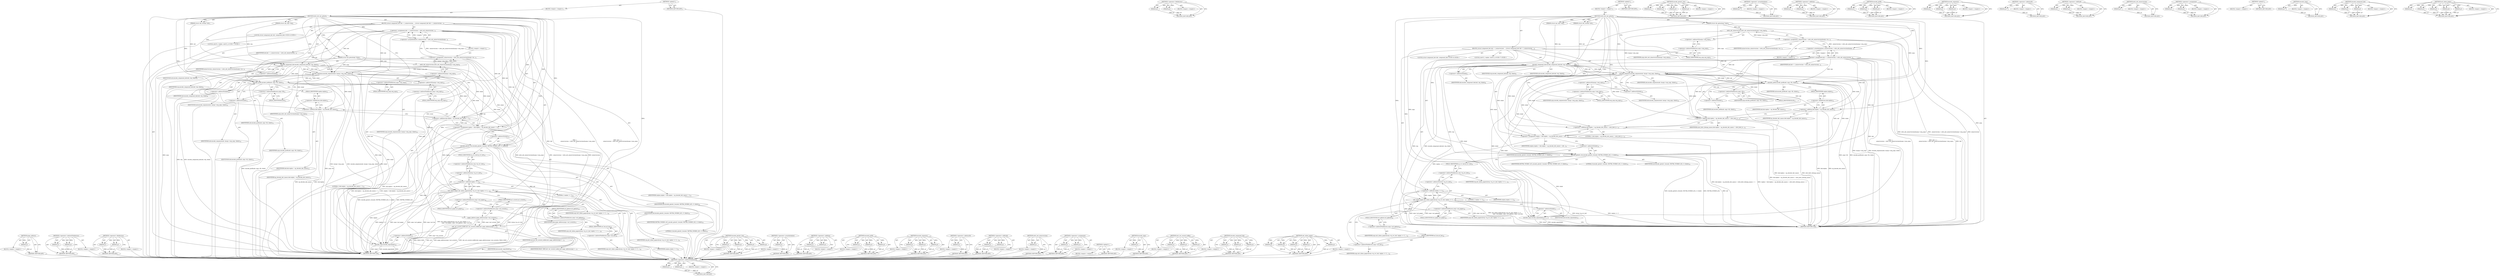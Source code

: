 digraph "xdr_inline_pages" {
vulnerable_127 [label=<(METHOD,&lt;operator&gt;.indirectFieldAccess)>];
vulnerable_128 [label=<(PARAM,p1)>];
vulnerable_129 [label=<(PARAM,p2)>];
vulnerable_130 [label=<(BLOCK,&lt;empty&gt;,&lt;empty&gt;)>];
vulnerable_131 [label=<(METHOD_RETURN,ANY)>];
vulnerable_155 [label=<(METHOD,&lt;operator&gt;.fieldAccess)>];
vulnerable_156 [label=<(PARAM,p1)>];
vulnerable_157 [label=<(PARAM,p2)>];
vulnerable_158 [label=<(BLOCK,&lt;empty&gt;,&lt;empty&gt;)>];
vulnerable_159 [label=<(METHOD_RETURN,ANY)>];
vulnerable_6 [label=<(METHOD,&lt;global&gt;)<SUB>1</SUB>>];
vulnerable_7 [label=<(BLOCK,&lt;empty&gt;,&lt;empty&gt;)<SUB>1</SUB>>];
vulnerable_8 [label=<(METHOD,nfs4_xdr_enc_getacl)<SUB>1</SUB>>];
vulnerable_9 [label=<(PARAM,struct rpc_rqst *req)<SUB>1</SUB>>];
vulnerable_10 [label=<(PARAM,struct xdr_stream *xdr)<SUB>1</SUB>>];
vulnerable_11 [label=<(PARAM,struct nfs_getaclargs *args)<SUB>2</SUB>>];
vulnerable_12 [label=<(BLOCK,{
	struct compound_hdr hdr = {
		.minorversion ...,{
	struct compound_hdr hdr = {
		.minorversion ...)<SUB>3</SUB>>];
vulnerable_13 [label="<(LOCAL,struct compound_hdr hdr: compound_hdr)<SUB>4</SUB>>"];
vulnerable_14 [label=<(&lt;operator&gt;.assignment,hdr = {
		.minorversion = nfs4_xdr_minorversion...)<SUB>4</SUB>>];
vulnerable_15 [label=<(IDENTIFIER,hdr,hdr = {
		.minorversion = nfs4_xdr_minorversion...)<SUB>4</SUB>>];
vulnerable_16 [label=<(&lt;operator&gt;.arrayInitializer,{
		.minorversion = nfs4_xdr_minorversion(&amp;args...)<SUB>4</SUB>>];
vulnerable_17 [label=<(BLOCK,&lt;empty&gt;,&lt;empty&gt;)<SUB>5</SUB>>];
vulnerable_18 [label=<(&lt;operator&gt;.assignment,.minorversion = nfs4_xdr_minorversion(&amp;args-&gt;se...)<SUB>5</SUB>>];
vulnerable_19 [label=<(IDENTIFIER,minorversion,.minorversion = nfs4_xdr_minorversion(&amp;args-&gt;se...)<SUB>5</SUB>>];
vulnerable_20 [label=<(nfs4_xdr_minorversion,nfs4_xdr_minorversion(&amp;args-&gt;seq_args))<SUB>5</SUB>>];
vulnerable_21 [label=<(&lt;operator&gt;.addressOf,&amp;args-&gt;seq_args)<SUB>5</SUB>>];
vulnerable_22 [label=<(&lt;operator&gt;.indirectFieldAccess,args-&gt;seq_args)<SUB>5</SUB>>];
vulnerable_23 [label=<(IDENTIFIER,args,nfs4_xdr_minorversion(&amp;args-&gt;seq_args))<SUB>5</SUB>>];
vulnerable_24 [label=<(FIELD_IDENTIFIER,seq_args,seq_args)<SUB>5</SUB>>];
vulnerable_25 [label="<(LOCAL,uint32_t replen: uint32_t)<SUB>7</SUB>>"];
vulnerable_26 [label=<(encode_compound_hdr,encode_compound_hdr(xdr, req, &amp;hdr))<SUB>9</SUB>>];
vulnerable_27 [label=<(IDENTIFIER,xdr,encode_compound_hdr(xdr, req, &amp;hdr))<SUB>9</SUB>>];
vulnerable_28 [label=<(IDENTIFIER,req,encode_compound_hdr(xdr, req, &amp;hdr))<SUB>9</SUB>>];
vulnerable_29 [label=<(&lt;operator&gt;.addressOf,&amp;hdr)<SUB>9</SUB>>];
vulnerable_30 [label=<(IDENTIFIER,hdr,encode_compound_hdr(xdr, req, &amp;hdr))<SUB>9</SUB>>];
vulnerable_31 [label=<(encode_sequence,encode_sequence(xdr, &amp;args-&gt;seq_args, &amp;hdr))<SUB>10</SUB>>];
vulnerable_32 [label=<(IDENTIFIER,xdr,encode_sequence(xdr, &amp;args-&gt;seq_args, &amp;hdr))<SUB>10</SUB>>];
vulnerable_33 [label=<(&lt;operator&gt;.addressOf,&amp;args-&gt;seq_args)<SUB>10</SUB>>];
vulnerable_34 [label=<(&lt;operator&gt;.indirectFieldAccess,args-&gt;seq_args)<SUB>10</SUB>>];
vulnerable_35 [label=<(IDENTIFIER,args,encode_sequence(xdr, &amp;args-&gt;seq_args, &amp;hdr))<SUB>10</SUB>>];
vulnerable_36 [label=<(FIELD_IDENTIFIER,seq_args,seq_args)<SUB>10</SUB>>];
vulnerable_37 [label=<(&lt;operator&gt;.addressOf,&amp;hdr)<SUB>10</SUB>>];
vulnerable_38 [label=<(IDENTIFIER,hdr,encode_sequence(xdr, &amp;args-&gt;seq_args, &amp;hdr))<SUB>10</SUB>>];
vulnerable_39 [label=<(encode_putfh,encode_putfh(xdr, args-&gt;fh, &amp;hdr))<SUB>11</SUB>>];
vulnerable_40 [label=<(IDENTIFIER,xdr,encode_putfh(xdr, args-&gt;fh, &amp;hdr))<SUB>11</SUB>>];
vulnerable_41 [label=<(&lt;operator&gt;.indirectFieldAccess,args-&gt;fh)<SUB>11</SUB>>];
vulnerable_42 [label=<(IDENTIFIER,args,encode_putfh(xdr, args-&gt;fh, &amp;hdr))<SUB>11</SUB>>];
vulnerable_43 [label=<(FIELD_IDENTIFIER,fh,fh)<SUB>11</SUB>>];
vulnerable_44 [label=<(&lt;operator&gt;.addressOf,&amp;hdr)<SUB>11</SUB>>];
vulnerable_45 [label=<(IDENTIFIER,hdr,encode_putfh(xdr, args-&gt;fh, &amp;hdr))<SUB>11</SUB>>];
vulnerable_46 [label=<(&lt;operator&gt;.assignment,replen = hdr.replen + op_decode_hdr_maxsz + nfs...)<SUB>12</SUB>>];
vulnerable_47 [label=<(IDENTIFIER,replen,replen = hdr.replen + op_decode_hdr_maxsz + nfs...)<SUB>12</SUB>>];
vulnerable_48 [label=<(&lt;operator&gt;.addition,hdr.replen + op_decode_hdr_maxsz + nfs4_fattr_b...)<SUB>12</SUB>>];
vulnerable_49 [label=<(&lt;operator&gt;.addition,hdr.replen + op_decode_hdr_maxsz + nfs4_fattr_b...)<SUB>12</SUB>>];
vulnerable_50 [label=<(&lt;operator&gt;.addition,hdr.replen + op_decode_hdr_maxsz)<SUB>12</SUB>>];
vulnerable_51 [label=<(&lt;operator&gt;.fieldAccess,hdr.replen)<SUB>12</SUB>>];
vulnerable_52 [label=<(IDENTIFIER,hdr,hdr.replen + op_decode_hdr_maxsz)<SUB>12</SUB>>];
vulnerable_53 [label=<(FIELD_IDENTIFIER,replen,replen)<SUB>12</SUB>>];
vulnerable_54 [label=<(IDENTIFIER,op_decode_hdr_maxsz,hdr.replen + op_decode_hdr_maxsz)<SUB>12</SUB>>];
vulnerable_55 [label=<(IDENTIFIER,nfs4_fattr_bitmap_maxsz,hdr.replen + op_decode_hdr_maxsz + nfs4_fattr_b...)<SUB>12</SUB>>];
vulnerable_56 [label=<(LITERAL,1,hdr.replen + op_decode_hdr_maxsz + nfs4_fattr_b...)<SUB>12</SUB>>];
vulnerable_57 [label=<(encode_getattr_two,encode_getattr_two(xdr, FATTR4_WORD0_ACL, 0, &amp;hdr))<SUB>13</SUB>>];
vulnerable_58 [label=<(IDENTIFIER,xdr,encode_getattr_two(xdr, FATTR4_WORD0_ACL, 0, &amp;hdr))<SUB>13</SUB>>];
vulnerable_59 [label=<(IDENTIFIER,FATTR4_WORD0_ACL,encode_getattr_two(xdr, FATTR4_WORD0_ACL, 0, &amp;hdr))<SUB>13</SUB>>];
vulnerable_60 [label=<(LITERAL,0,encode_getattr_two(xdr, FATTR4_WORD0_ACL, 0, &amp;hdr))<SUB>13</SUB>>];
vulnerable_61 [label=<(&lt;operator&gt;.addressOf,&amp;hdr)<SUB>13</SUB>>];
vulnerable_62 [label=<(IDENTIFIER,hdr,encode_getattr_two(xdr, FATTR4_WORD0_ACL, 0, &amp;hdr))<SUB>13</SUB>>];
vulnerable_63 [label=<(xdr_inline_pages,xdr_inline_pages(&amp;req-&gt;rq_rcv_buf, replen &lt;&lt; 2,...)<SUB>15</SUB>>];
vulnerable_64 [label=<(&lt;operator&gt;.addressOf,&amp;req-&gt;rq_rcv_buf)<SUB>15</SUB>>];
vulnerable_65 [label=<(&lt;operator&gt;.indirectFieldAccess,req-&gt;rq_rcv_buf)<SUB>15</SUB>>];
vulnerable_66 [label=<(IDENTIFIER,req,xdr_inline_pages(&amp;req-&gt;rq_rcv_buf, replen &lt;&lt; 2,...)<SUB>15</SUB>>];
vulnerable_67 [label=<(FIELD_IDENTIFIER,rq_rcv_buf,rq_rcv_buf)<SUB>15</SUB>>];
vulnerable_68 [label=<(&lt;operator&gt;.shiftLeft,replen &lt;&lt; 2)<SUB>15</SUB>>];
vulnerable_69 [label=<(IDENTIFIER,replen,replen &lt;&lt; 2)<SUB>15</SUB>>];
vulnerable_70 [label=<(LITERAL,2,replen &lt;&lt; 2)<SUB>15</SUB>>];
vulnerable_71 [label=<(&lt;operator&gt;.indirectFieldAccess,args-&gt;acl_pages)<SUB>16</SUB>>];
vulnerable_72 [label=<(IDENTIFIER,args,xdr_inline_pages(&amp;req-&gt;rq_rcv_buf, replen &lt;&lt; 2,...)<SUB>16</SUB>>];
vulnerable_73 [label=<(FIELD_IDENTIFIER,acl_pages,acl_pages)<SUB>16</SUB>>];
vulnerable_74 [label=<(&lt;operator&gt;.indirectFieldAccess,args-&gt;acl_pgbase)<SUB>16</SUB>>];
vulnerable_75 [label=<(IDENTIFIER,args,xdr_inline_pages(&amp;req-&gt;rq_rcv_buf, replen &lt;&lt; 2,...)<SUB>16</SUB>>];
vulnerable_76 [label=<(FIELD_IDENTIFIER,acl_pgbase,acl_pgbase)<SUB>16</SUB>>];
vulnerable_77 [label=<(&lt;operator&gt;.indirectFieldAccess,args-&gt;acl_len)<SUB>16</SUB>>];
vulnerable_78 [label=<(IDENTIFIER,args,xdr_inline_pages(&amp;req-&gt;rq_rcv_buf, replen &lt;&lt; 2,...)<SUB>16</SUB>>];
vulnerable_79 [label=<(FIELD_IDENTIFIER,acl_len,acl_len)<SUB>16</SUB>>];
vulnerable_80 [label=<(encode_nops,encode_nops(&amp;hdr))<SUB>17</SUB>>];
vulnerable_81 [label=<(&lt;operator&gt;.addressOf,&amp;hdr)<SUB>17</SUB>>];
vulnerable_82 [label=<(IDENTIFIER,hdr,encode_nops(&amp;hdr))<SUB>17</SUB>>];
vulnerable_83 [label=<(METHOD_RETURN,void)<SUB>1</SUB>>];
vulnerable_85 [label=<(METHOD_RETURN,ANY)<SUB>1</SUB>>];
vulnerable_160 [label=<(METHOD,encode_getattr_two)>];
vulnerable_161 [label=<(PARAM,p1)>];
vulnerable_162 [label=<(PARAM,p2)>];
vulnerable_163 [label=<(PARAM,p3)>];
vulnerable_164 [label=<(PARAM,p4)>];
vulnerable_165 [label=<(BLOCK,&lt;empty&gt;,&lt;empty&gt;)>];
vulnerable_166 [label=<(METHOD_RETURN,ANY)>];
vulnerable_115 [label=<(METHOD,&lt;operator&gt;.arrayInitializer)>];
vulnerable_116 [label=<(PARAM,p1)>];
vulnerable_117 [label=<(BLOCK,&lt;empty&gt;,&lt;empty&gt;)>];
vulnerable_118 [label=<(METHOD_RETURN,ANY)>];
vulnerable_150 [label=<(METHOD,&lt;operator&gt;.addition)>];
vulnerable_151 [label=<(PARAM,p1)>];
vulnerable_152 [label=<(PARAM,p2)>];
vulnerable_153 [label=<(BLOCK,&lt;empty&gt;,&lt;empty&gt;)>];
vulnerable_154 [label=<(METHOD_RETURN,ANY)>];
vulnerable_144 [label=<(METHOD,encode_putfh)>];
vulnerable_145 [label=<(PARAM,p1)>];
vulnerable_146 [label=<(PARAM,p2)>];
vulnerable_147 [label=<(PARAM,p3)>];
vulnerable_148 [label=<(BLOCK,&lt;empty&gt;,&lt;empty&gt;)>];
vulnerable_149 [label=<(METHOD_RETURN,ANY)>];
vulnerable_138 [label=<(METHOD,encode_sequence)>];
vulnerable_139 [label=<(PARAM,p1)>];
vulnerable_140 [label=<(PARAM,p2)>];
vulnerable_141 [label=<(PARAM,p3)>];
vulnerable_142 [label=<(BLOCK,&lt;empty&gt;,&lt;empty&gt;)>];
vulnerable_143 [label=<(METHOD_RETURN,ANY)>];
vulnerable_123 [label=<(METHOD,&lt;operator&gt;.addressOf)>];
vulnerable_124 [label=<(PARAM,p1)>];
vulnerable_125 [label=<(BLOCK,&lt;empty&gt;,&lt;empty&gt;)>];
vulnerable_126 [label=<(METHOD_RETURN,ANY)>];
vulnerable_175 [label=<(METHOD,&lt;operator&gt;.shiftLeft)>];
vulnerable_176 [label=<(PARAM,p1)>];
vulnerable_177 [label=<(PARAM,p2)>];
vulnerable_178 [label=<(BLOCK,&lt;empty&gt;,&lt;empty&gt;)>];
vulnerable_179 [label=<(METHOD_RETURN,ANY)>];
vulnerable_119 [label=<(METHOD,nfs4_xdr_minorversion)>];
vulnerable_120 [label=<(PARAM,p1)>];
vulnerable_121 [label=<(BLOCK,&lt;empty&gt;,&lt;empty&gt;)>];
vulnerable_122 [label=<(METHOD_RETURN,ANY)>];
vulnerable_110 [label=<(METHOD,&lt;operator&gt;.assignment)>];
vulnerable_111 [label=<(PARAM,p1)>];
vulnerable_112 [label=<(PARAM,p2)>];
vulnerable_113 [label=<(BLOCK,&lt;empty&gt;,&lt;empty&gt;)>];
vulnerable_114 [label=<(METHOD_RETURN,ANY)>];
vulnerable_104 [label=<(METHOD,&lt;global&gt;)<SUB>1</SUB>>];
vulnerable_105 [label=<(BLOCK,&lt;empty&gt;,&lt;empty&gt;)>];
vulnerable_106 [label=<(METHOD_RETURN,ANY)>];
vulnerable_180 [label=<(METHOD,encode_nops)>];
vulnerable_181 [label=<(PARAM,p1)>];
vulnerable_182 [label=<(BLOCK,&lt;empty&gt;,&lt;empty&gt;)>];
vulnerable_183 [label=<(METHOD_RETURN,ANY)>];
vulnerable_132 [label=<(METHOD,encode_compound_hdr)>];
vulnerable_133 [label=<(PARAM,p1)>];
vulnerable_134 [label=<(PARAM,p2)>];
vulnerable_135 [label=<(PARAM,p3)>];
vulnerable_136 [label=<(BLOCK,&lt;empty&gt;,&lt;empty&gt;)>];
vulnerable_137 [label=<(METHOD_RETURN,ANY)>];
vulnerable_167 [label=<(METHOD,xdr_inline_pages)>];
vulnerable_168 [label=<(PARAM,p1)>];
vulnerable_169 [label=<(PARAM,p2)>];
vulnerable_170 [label=<(PARAM,p3)>];
vulnerable_171 [label=<(PARAM,p4)>];
vulnerable_172 [label=<(PARAM,p5)>];
vulnerable_173 [label=<(BLOCK,&lt;empty&gt;,&lt;empty&gt;)>];
vulnerable_174 [label=<(METHOD_RETURN,ANY)>];
fixed_191 [label=<(METHOD,page_address)>];
fixed_192 [label=<(PARAM,p1)>];
fixed_193 [label=<(BLOCK,&lt;empty&gt;,&lt;empty&gt;)>];
fixed_194 [label=<(METHOD_RETURN,ANY)>];
fixed_132 [label=<(METHOD,&lt;operator&gt;.indirectFieldAccess)>];
fixed_133 [label=<(PARAM,p1)>];
fixed_134 [label=<(PARAM,p2)>];
fixed_135 [label=<(BLOCK,&lt;empty&gt;,&lt;empty&gt;)>];
fixed_136 [label=<(METHOD_RETURN,ANY)>];
fixed_160 [label=<(METHOD,&lt;operator&gt;.fieldAccess)>];
fixed_161 [label=<(PARAM,p1)>];
fixed_162 [label=<(PARAM,p2)>];
fixed_163 [label=<(BLOCK,&lt;empty&gt;,&lt;empty&gt;)>];
fixed_164 [label=<(METHOD_RETURN,ANY)>];
fixed_6 [label=<(METHOD,&lt;global&gt;)<SUB>1</SUB>>];
fixed_7 [label=<(BLOCK,&lt;empty&gt;,&lt;empty&gt;)<SUB>1</SUB>>];
fixed_8 [label=<(METHOD,nfs4_xdr_enc_getacl)<SUB>1</SUB>>];
fixed_9 [label=<(PARAM,struct rpc_rqst *req)<SUB>1</SUB>>];
fixed_10 [label=<(PARAM,struct xdr_stream *xdr)<SUB>1</SUB>>];
fixed_11 [label=<(PARAM,struct nfs_getaclargs *args)<SUB>2</SUB>>];
fixed_12 [label=<(BLOCK,{
	struct compound_hdr hdr = {
		.minorversion ...,{
	struct compound_hdr hdr = {
		.minorversion ...)<SUB>3</SUB>>];
fixed_13 [label="<(LOCAL,struct compound_hdr hdr: compound_hdr)<SUB>4</SUB>>"];
fixed_14 [label=<(&lt;operator&gt;.assignment,hdr = {
		.minorversion = nfs4_xdr_minorversion...)<SUB>4</SUB>>];
fixed_15 [label=<(IDENTIFIER,hdr,hdr = {
		.minorversion = nfs4_xdr_minorversion...)<SUB>4</SUB>>];
fixed_16 [label=<(&lt;operator&gt;.arrayInitializer,{
		.minorversion = nfs4_xdr_minorversion(&amp;args...)<SUB>4</SUB>>];
fixed_17 [label=<(BLOCK,&lt;empty&gt;,&lt;empty&gt;)<SUB>5</SUB>>];
fixed_18 [label=<(&lt;operator&gt;.assignment,.minorversion = nfs4_xdr_minorversion(&amp;args-&gt;se...)<SUB>5</SUB>>];
fixed_19 [label=<(IDENTIFIER,minorversion,.minorversion = nfs4_xdr_minorversion(&amp;args-&gt;se...)<SUB>5</SUB>>];
fixed_20 [label=<(nfs4_xdr_minorversion,nfs4_xdr_minorversion(&amp;args-&gt;seq_args))<SUB>5</SUB>>];
fixed_21 [label=<(&lt;operator&gt;.addressOf,&amp;args-&gt;seq_args)<SUB>5</SUB>>];
fixed_22 [label=<(&lt;operator&gt;.indirectFieldAccess,args-&gt;seq_args)<SUB>5</SUB>>];
fixed_23 [label=<(IDENTIFIER,args,nfs4_xdr_minorversion(&amp;args-&gt;seq_args))<SUB>5</SUB>>];
fixed_24 [label=<(FIELD_IDENTIFIER,seq_args,seq_args)<SUB>5</SUB>>];
fixed_25 [label="<(LOCAL,uint32_t replen: uint32_t)<SUB>7</SUB>>"];
fixed_26 [label=<(encode_compound_hdr,encode_compound_hdr(xdr, req, &amp;hdr))<SUB>9</SUB>>];
fixed_27 [label=<(IDENTIFIER,xdr,encode_compound_hdr(xdr, req, &amp;hdr))<SUB>9</SUB>>];
fixed_28 [label=<(IDENTIFIER,req,encode_compound_hdr(xdr, req, &amp;hdr))<SUB>9</SUB>>];
fixed_29 [label=<(&lt;operator&gt;.addressOf,&amp;hdr)<SUB>9</SUB>>];
fixed_30 [label=<(IDENTIFIER,hdr,encode_compound_hdr(xdr, req, &amp;hdr))<SUB>9</SUB>>];
fixed_31 [label=<(encode_sequence,encode_sequence(xdr, &amp;args-&gt;seq_args, &amp;hdr))<SUB>10</SUB>>];
fixed_32 [label=<(IDENTIFIER,xdr,encode_sequence(xdr, &amp;args-&gt;seq_args, &amp;hdr))<SUB>10</SUB>>];
fixed_33 [label=<(&lt;operator&gt;.addressOf,&amp;args-&gt;seq_args)<SUB>10</SUB>>];
fixed_34 [label=<(&lt;operator&gt;.indirectFieldAccess,args-&gt;seq_args)<SUB>10</SUB>>];
fixed_35 [label=<(IDENTIFIER,args,encode_sequence(xdr, &amp;args-&gt;seq_args, &amp;hdr))<SUB>10</SUB>>];
fixed_36 [label=<(FIELD_IDENTIFIER,seq_args,seq_args)<SUB>10</SUB>>];
fixed_37 [label=<(&lt;operator&gt;.addressOf,&amp;hdr)<SUB>10</SUB>>];
fixed_38 [label=<(IDENTIFIER,hdr,encode_sequence(xdr, &amp;args-&gt;seq_args, &amp;hdr))<SUB>10</SUB>>];
fixed_39 [label=<(encode_putfh,encode_putfh(xdr, args-&gt;fh, &amp;hdr))<SUB>11</SUB>>];
fixed_40 [label=<(IDENTIFIER,xdr,encode_putfh(xdr, args-&gt;fh, &amp;hdr))<SUB>11</SUB>>];
fixed_41 [label=<(&lt;operator&gt;.indirectFieldAccess,args-&gt;fh)<SUB>11</SUB>>];
fixed_42 [label=<(IDENTIFIER,args,encode_putfh(xdr, args-&gt;fh, &amp;hdr))<SUB>11</SUB>>];
fixed_43 [label=<(FIELD_IDENTIFIER,fh,fh)<SUB>11</SUB>>];
fixed_44 [label=<(&lt;operator&gt;.addressOf,&amp;hdr)<SUB>11</SUB>>];
fixed_45 [label=<(IDENTIFIER,hdr,encode_putfh(xdr, args-&gt;fh, &amp;hdr))<SUB>11</SUB>>];
fixed_46 [label=<(&lt;operator&gt;.assignment,replen = hdr.replen + op_decode_hdr_maxsz + 1)<SUB>12</SUB>>];
fixed_47 [label=<(IDENTIFIER,replen,replen = hdr.replen + op_decode_hdr_maxsz + 1)<SUB>12</SUB>>];
fixed_48 [label=<(&lt;operator&gt;.addition,hdr.replen + op_decode_hdr_maxsz + 1)<SUB>12</SUB>>];
fixed_49 [label=<(&lt;operator&gt;.addition,hdr.replen + op_decode_hdr_maxsz)<SUB>12</SUB>>];
fixed_50 [label=<(&lt;operator&gt;.fieldAccess,hdr.replen)<SUB>12</SUB>>];
fixed_51 [label=<(IDENTIFIER,hdr,hdr.replen + op_decode_hdr_maxsz)<SUB>12</SUB>>];
fixed_52 [label=<(FIELD_IDENTIFIER,replen,replen)<SUB>12</SUB>>];
fixed_53 [label=<(IDENTIFIER,op_decode_hdr_maxsz,hdr.replen + op_decode_hdr_maxsz)<SUB>12</SUB>>];
fixed_54 [label=<(LITERAL,1,hdr.replen + op_decode_hdr_maxsz + 1)<SUB>12</SUB>>];
fixed_55 [label=<(encode_getattr_two,encode_getattr_two(xdr, FATTR4_WORD0_ACL, 0, &amp;hdr))<SUB>13</SUB>>];
fixed_56 [label=<(IDENTIFIER,xdr,encode_getattr_two(xdr, FATTR4_WORD0_ACL, 0, &amp;hdr))<SUB>13</SUB>>];
fixed_57 [label=<(IDENTIFIER,FATTR4_WORD0_ACL,encode_getattr_two(xdr, FATTR4_WORD0_ACL, 0, &amp;hdr))<SUB>13</SUB>>];
fixed_58 [label=<(LITERAL,0,encode_getattr_two(xdr, FATTR4_WORD0_ACL, 0, &amp;hdr))<SUB>13</SUB>>];
fixed_59 [label=<(&lt;operator&gt;.addressOf,&amp;hdr)<SUB>13</SUB>>];
fixed_60 [label=<(IDENTIFIER,hdr,encode_getattr_two(xdr, FATTR4_WORD0_ACL, 0, &amp;hdr))<SUB>13</SUB>>];
fixed_61 [label=<(xdr_inline_pages,xdr_inline_pages(&amp;req-&gt;rq_rcv_buf, replen &lt;&lt; 2,...)<SUB>15</SUB>>];
fixed_62 [label=<(&lt;operator&gt;.addressOf,&amp;req-&gt;rq_rcv_buf)<SUB>15</SUB>>];
fixed_63 [label=<(&lt;operator&gt;.indirectFieldAccess,req-&gt;rq_rcv_buf)<SUB>15</SUB>>];
fixed_64 [label=<(IDENTIFIER,req,xdr_inline_pages(&amp;req-&gt;rq_rcv_buf, replen &lt;&lt; 2,...)<SUB>15</SUB>>];
fixed_65 [label=<(FIELD_IDENTIFIER,rq_rcv_buf,rq_rcv_buf)<SUB>15</SUB>>];
fixed_66 [label=<(&lt;operator&gt;.shiftLeft,replen &lt;&lt; 2)<SUB>15</SUB>>];
fixed_67 [label=<(IDENTIFIER,replen,replen &lt;&lt; 2)<SUB>15</SUB>>];
fixed_68 [label=<(LITERAL,2,replen &lt;&lt; 2)<SUB>15</SUB>>];
fixed_69 [label=<(&lt;operator&gt;.indirectFieldAccess,args-&gt;acl_pages)<SUB>16</SUB>>];
fixed_70 [label=<(IDENTIFIER,args,xdr_inline_pages(&amp;req-&gt;rq_rcv_buf, replen &lt;&lt; 2,...)<SUB>16</SUB>>];
fixed_71 [label=<(FIELD_IDENTIFIER,acl_pages,acl_pages)<SUB>16</SUB>>];
fixed_72 [label=<(&lt;operator&gt;.indirectFieldAccess,args-&gt;acl_pgbase)<SUB>16</SUB>>];
fixed_73 [label=<(IDENTIFIER,args,xdr_inline_pages(&amp;req-&gt;rq_rcv_buf, replen &lt;&lt; 2,...)<SUB>16</SUB>>];
fixed_74 [label=<(FIELD_IDENTIFIER,acl_pgbase,acl_pgbase)<SUB>16</SUB>>];
fixed_75 [label=<(&lt;operator&gt;.indirectFieldAccess,args-&gt;acl_len)<SUB>16</SUB>>];
fixed_76 [label=<(IDENTIFIER,args,xdr_inline_pages(&amp;req-&gt;rq_rcv_buf, replen &lt;&lt; 2,...)<SUB>16</SUB>>];
fixed_77 [label=<(FIELD_IDENTIFIER,acl_len,acl_len)<SUB>16</SUB>>];
fixed_78 [label=<(xdr_set_scratch_buffer,xdr_set_scratch_buffer(xdr, page_address(args-&gt;...)<SUB>17</SUB>>];
fixed_79 [label=<(IDENTIFIER,xdr,xdr_set_scratch_buffer(xdr, page_address(args-&gt;...)<SUB>17</SUB>>];
fixed_80 [label=<(page_address,page_address(args-&gt;acl_scratch))<SUB>17</SUB>>];
fixed_81 [label=<(&lt;operator&gt;.indirectFieldAccess,args-&gt;acl_scratch)<SUB>17</SUB>>];
fixed_82 [label=<(IDENTIFIER,args,page_address(args-&gt;acl_scratch))<SUB>17</SUB>>];
fixed_83 [label=<(FIELD_IDENTIFIER,acl_scratch,acl_scratch)<SUB>17</SUB>>];
fixed_84 [label=<(IDENTIFIER,PAGE_SIZE,xdr_set_scratch_buffer(xdr, page_address(args-&gt;...)<SUB>17</SUB>>];
fixed_85 [label=<(encode_nops,encode_nops(&amp;hdr))<SUB>19</SUB>>];
fixed_86 [label=<(&lt;operator&gt;.addressOf,&amp;hdr)<SUB>19</SUB>>];
fixed_87 [label=<(IDENTIFIER,hdr,encode_nops(&amp;hdr))<SUB>19</SUB>>];
fixed_88 [label=<(METHOD_RETURN,void)<SUB>1</SUB>>];
fixed_90 [label=<(METHOD_RETURN,ANY)<SUB>1</SUB>>];
fixed_165 [label=<(METHOD,encode_getattr_two)>];
fixed_166 [label=<(PARAM,p1)>];
fixed_167 [label=<(PARAM,p2)>];
fixed_168 [label=<(PARAM,p3)>];
fixed_169 [label=<(PARAM,p4)>];
fixed_170 [label=<(BLOCK,&lt;empty&gt;,&lt;empty&gt;)>];
fixed_171 [label=<(METHOD_RETURN,ANY)>];
fixed_120 [label=<(METHOD,&lt;operator&gt;.arrayInitializer)>];
fixed_121 [label=<(PARAM,p1)>];
fixed_122 [label=<(BLOCK,&lt;empty&gt;,&lt;empty&gt;)>];
fixed_123 [label=<(METHOD_RETURN,ANY)>];
fixed_155 [label=<(METHOD,&lt;operator&gt;.addition)>];
fixed_156 [label=<(PARAM,p1)>];
fixed_157 [label=<(PARAM,p2)>];
fixed_158 [label=<(BLOCK,&lt;empty&gt;,&lt;empty&gt;)>];
fixed_159 [label=<(METHOD_RETURN,ANY)>];
fixed_149 [label=<(METHOD,encode_putfh)>];
fixed_150 [label=<(PARAM,p1)>];
fixed_151 [label=<(PARAM,p2)>];
fixed_152 [label=<(PARAM,p3)>];
fixed_153 [label=<(BLOCK,&lt;empty&gt;,&lt;empty&gt;)>];
fixed_154 [label=<(METHOD_RETURN,ANY)>];
fixed_143 [label=<(METHOD,encode_sequence)>];
fixed_144 [label=<(PARAM,p1)>];
fixed_145 [label=<(PARAM,p2)>];
fixed_146 [label=<(PARAM,p3)>];
fixed_147 [label=<(BLOCK,&lt;empty&gt;,&lt;empty&gt;)>];
fixed_148 [label=<(METHOD_RETURN,ANY)>];
fixed_128 [label=<(METHOD,&lt;operator&gt;.addressOf)>];
fixed_129 [label=<(PARAM,p1)>];
fixed_130 [label=<(BLOCK,&lt;empty&gt;,&lt;empty&gt;)>];
fixed_131 [label=<(METHOD_RETURN,ANY)>];
fixed_180 [label=<(METHOD,&lt;operator&gt;.shiftLeft)>];
fixed_181 [label=<(PARAM,p1)>];
fixed_182 [label=<(PARAM,p2)>];
fixed_183 [label=<(BLOCK,&lt;empty&gt;,&lt;empty&gt;)>];
fixed_184 [label=<(METHOD_RETURN,ANY)>];
fixed_124 [label=<(METHOD,nfs4_xdr_minorversion)>];
fixed_125 [label=<(PARAM,p1)>];
fixed_126 [label=<(BLOCK,&lt;empty&gt;,&lt;empty&gt;)>];
fixed_127 [label=<(METHOD_RETURN,ANY)>];
fixed_115 [label=<(METHOD,&lt;operator&gt;.assignment)>];
fixed_116 [label=<(PARAM,p1)>];
fixed_117 [label=<(PARAM,p2)>];
fixed_118 [label=<(BLOCK,&lt;empty&gt;,&lt;empty&gt;)>];
fixed_119 [label=<(METHOD_RETURN,ANY)>];
fixed_109 [label=<(METHOD,&lt;global&gt;)<SUB>1</SUB>>];
fixed_110 [label=<(BLOCK,&lt;empty&gt;,&lt;empty&gt;)>];
fixed_111 [label=<(METHOD_RETURN,ANY)>];
fixed_195 [label=<(METHOD,encode_nops)>];
fixed_196 [label=<(PARAM,p1)>];
fixed_197 [label=<(BLOCK,&lt;empty&gt;,&lt;empty&gt;)>];
fixed_198 [label=<(METHOD_RETURN,ANY)>];
fixed_185 [label=<(METHOD,xdr_set_scratch_buffer)>];
fixed_186 [label=<(PARAM,p1)>];
fixed_187 [label=<(PARAM,p2)>];
fixed_188 [label=<(PARAM,p3)>];
fixed_189 [label=<(BLOCK,&lt;empty&gt;,&lt;empty&gt;)>];
fixed_190 [label=<(METHOD_RETURN,ANY)>];
fixed_137 [label=<(METHOD,encode_compound_hdr)>];
fixed_138 [label=<(PARAM,p1)>];
fixed_139 [label=<(PARAM,p2)>];
fixed_140 [label=<(PARAM,p3)>];
fixed_141 [label=<(BLOCK,&lt;empty&gt;,&lt;empty&gt;)>];
fixed_142 [label=<(METHOD_RETURN,ANY)>];
fixed_172 [label=<(METHOD,xdr_inline_pages)>];
fixed_173 [label=<(PARAM,p1)>];
fixed_174 [label=<(PARAM,p2)>];
fixed_175 [label=<(PARAM,p3)>];
fixed_176 [label=<(PARAM,p4)>];
fixed_177 [label=<(PARAM,p5)>];
fixed_178 [label=<(BLOCK,&lt;empty&gt;,&lt;empty&gt;)>];
fixed_179 [label=<(METHOD_RETURN,ANY)>];
vulnerable_127 -> vulnerable_128  [key=0, label="AST: "];
vulnerable_127 -> vulnerable_128  [key=1, label="DDG: "];
vulnerable_127 -> vulnerable_130  [key=0, label="AST: "];
vulnerable_127 -> vulnerable_129  [key=0, label="AST: "];
vulnerable_127 -> vulnerable_129  [key=1, label="DDG: "];
vulnerable_127 -> vulnerable_131  [key=0, label="AST: "];
vulnerable_127 -> vulnerable_131  [key=1, label="CFG: "];
vulnerable_128 -> vulnerable_131  [key=0, label="DDG: p1"];
vulnerable_129 -> vulnerable_131  [key=0, label="DDG: p2"];
vulnerable_155 -> vulnerable_156  [key=0, label="AST: "];
vulnerable_155 -> vulnerable_156  [key=1, label="DDG: "];
vulnerable_155 -> vulnerable_158  [key=0, label="AST: "];
vulnerable_155 -> vulnerable_157  [key=0, label="AST: "];
vulnerable_155 -> vulnerable_157  [key=1, label="DDG: "];
vulnerable_155 -> vulnerable_159  [key=0, label="AST: "];
vulnerable_155 -> vulnerable_159  [key=1, label="CFG: "];
vulnerable_156 -> vulnerable_159  [key=0, label="DDG: p1"];
vulnerable_157 -> vulnerable_159  [key=0, label="DDG: p2"];
vulnerable_6 -> vulnerable_7  [key=0, label="AST: "];
vulnerable_6 -> vulnerable_85  [key=0, label="AST: "];
vulnerable_6 -> vulnerable_85  [key=1, label="CFG: "];
vulnerable_7 -> vulnerable_8  [key=0, label="AST: "];
vulnerable_8 -> vulnerable_9  [key=0, label="AST: "];
vulnerable_8 -> vulnerable_9  [key=1, label="DDG: "];
vulnerable_8 -> vulnerable_10  [key=0, label="AST: "];
vulnerable_8 -> vulnerable_10  [key=1, label="DDG: "];
vulnerable_8 -> vulnerable_11  [key=0, label="AST: "];
vulnerable_8 -> vulnerable_11  [key=1, label="DDG: "];
vulnerable_8 -> vulnerable_12  [key=0, label="AST: "];
vulnerable_8 -> vulnerable_83  [key=0, label="AST: "];
vulnerable_8 -> vulnerable_24  [key=0, label="CFG: "];
vulnerable_8 -> vulnerable_46  [key=0, label="DDG: "];
vulnerable_8 -> vulnerable_26  [key=0, label="DDG: "];
vulnerable_8 -> vulnerable_31  [key=0, label="DDG: "];
vulnerable_8 -> vulnerable_39  [key=0, label="DDG: "];
vulnerable_8 -> vulnerable_57  [key=0, label="DDG: "];
vulnerable_8 -> vulnerable_80  [key=0, label="DDG: "];
vulnerable_8 -> vulnerable_16  [key=0, label="DDG: "];
vulnerable_8 -> vulnerable_48  [key=0, label="DDG: "];
vulnerable_8 -> vulnerable_68  [key=0, label="DDG: "];
vulnerable_8 -> vulnerable_49  [key=0, label="DDG: "];
vulnerable_8 -> vulnerable_50  [key=0, label="DDG: "];
vulnerable_9 -> vulnerable_26  [key=0, label="DDG: req"];
vulnerable_10 -> vulnerable_26  [key=0, label="DDG: xdr"];
vulnerable_11 -> vulnerable_83  [key=0, label="DDG: args"];
vulnerable_11 -> vulnerable_31  [key=0, label="DDG: args"];
vulnerable_11 -> vulnerable_39  [key=0, label="DDG: args"];
vulnerable_11 -> vulnerable_63  [key=0, label="DDG: args"];
vulnerable_11 -> vulnerable_20  [key=0, label="DDG: args"];
vulnerable_12 -> vulnerable_13  [key=0, label="AST: "];
vulnerable_12 -> vulnerable_14  [key=0, label="AST: "];
vulnerable_12 -> vulnerable_25  [key=0, label="AST: "];
vulnerable_12 -> vulnerable_26  [key=0, label="AST: "];
vulnerable_12 -> vulnerable_31  [key=0, label="AST: "];
vulnerable_12 -> vulnerable_39  [key=0, label="AST: "];
vulnerable_12 -> vulnerable_46  [key=0, label="AST: "];
vulnerable_12 -> vulnerable_57  [key=0, label="AST: "];
vulnerable_12 -> vulnerable_63  [key=0, label="AST: "];
vulnerable_12 -> vulnerable_80  [key=0, label="AST: "];
vulnerable_14 -> vulnerable_15  [key=0, label="AST: "];
vulnerable_14 -> vulnerable_16  [key=0, label="AST: "];
vulnerable_14 -> vulnerable_29  [key=0, label="CFG: "];
vulnerable_14 -> vulnerable_83  [key=0, label="DDG: hdr"];
vulnerable_14 -> vulnerable_83  [key=1, label="DDG: {
		.minorversion = nfs4_xdr_minorversion(&amp;args-&gt;seq_args),
	}"];
vulnerable_14 -> vulnerable_83  [key=2, label="DDG: hdr = {
		.minorversion = nfs4_xdr_minorversion(&amp;args-&gt;seq_args),
	}"];
vulnerable_14 -> vulnerable_46  [key=0, label="DDG: hdr"];
vulnerable_14 -> vulnerable_26  [key=0, label="DDG: hdr"];
vulnerable_14 -> vulnerable_31  [key=0, label="DDG: hdr"];
vulnerable_14 -> vulnerable_39  [key=0, label="DDG: hdr"];
vulnerable_14 -> vulnerable_57  [key=0, label="DDG: hdr"];
vulnerable_14 -> vulnerable_80  [key=0, label="DDG: hdr"];
vulnerable_14 -> vulnerable_48  [key=0, label="DDG: hdr"];
vulnerable_14 -> vulnerable_49  [key=0, label="DDG: hdr"];
vulnerable_14 -> vulnerable_50  [key=0, label="DDG: hdr"];
vulnerable_16 -> vulnerable_17  [key=0, label="AST: "];
vulnerable_16 -> vulnerable_14  [key=0, label="CFG: "];
vulnerable_16 -> vulnerable_14  [key=1, label="DDG: &lt;empty&gt;"];
vulnerable_16 -> vulnerable_14  [key=2, label="DDG: "];
vulnerable_17 -> vulnerable_18  [key=0, label="AST: "];
vulnerable_18 -> vulnerable_19  [key=0, label="AST: "];
vulnerable_18 -> vulnerable_20  [key=0, label="AST: "];
vulnerable_18 -> vulnerable_16  [key=0, label="CFG: "];
vulnerable_18 -> vulnerable_16  [key=1, label="DDG: .minorversion = nfs4_xdr_minorversion(&amp;args-&gt;seq_args)"];
vulnerable_18 -> vulnerable_83  [key=0, label="DDG: nfs4_xdr_minorversion(&amp;args-&gt;seq_args)"];
vulnerable_18 -> vulnerable_83  [key=1, label="DDG: .minorversion = nfs4_xdr_minorversion(&amp;args-&gt;seq_args)"];
vulnerable_18 -> vulnerable_83  [key=2, label="DDG: minorversion"];
vulnerable_20 -> vulnerable_21  [key=0, label="AST: "];
vulnerable_20 -> vulnerable_18  [key=0, label="CFG: "];
vulnerable_20 -> vulnerable_18  [key=1, label="DDG: &amp;args-&gt;seq_args"];
vulnerable_20 -> vulnerable_31  [key=0, label="DDG: &amp;args-&gt;seq_args"];
vulnerable_21 -> vulnerable_22  [key=0, label="AST: "];
vulnerable_21 -> vulnerable_20  [key=0, label="CFG: "];
vulnerable_22 -> vulnerable_23  [key=0, label="AST: "];
vulnerable_22 -> vulnerable_24  [key=0, label="AST: "];
vulnerable_22 -> vulnerable_21  [key=0, label="CFG: "];
vulnerable_24 -> vulnerable_22  [key=0, label="CFG: "];
vulnerable_26 -> vulnerable_27  [key=0, label="AST: "];
vulnerable_26 -> vulnerable_28  [key=0, label="AST: "];
vulnerable_26 -> vulnerable_29  [key=0, label="AST: "];
vulnerable_26 -> vulnerable_36  [key=0, label="CFG: "];
vulnerable_26 -> vulnerable_83  [key=0, label="DDG: req"];
vulnerable_26 -> vulnerable_83  [key=1, label="DDG: encode_compound_hdr(xdr, req, &amp;hdr)"];
vulnerable_26 -> vulnerable_46  [key=0, label="DDG: &amp;hdr"];
vulnerable_26 -> vulnerable_31  [key=0, label="DDG: xdr"];
vulnerable_26 -> vulnerable_31  [key=1, label="DDG: &amp;hdr"];
vulnerable_26 -> vulnerable_39  [key=0, label="DDG: &amp;hdr"];
vulnerable_26 -> vulnerable_57  [key=0, label="DDG: &amp;hdr"];
vulnerable_26 -> vulnerable_63  [key=0, label="DDG: req"];
vulnerable_26 -> vulnerable_80  [key=0, label="DDG: &amp;hdr"];
vulnerable_26 -> vulnerable_48  [key=0, label="DDG: &amp;hdr"];
vulnerable_26 -> vulnerable_49  [key=0, label="DDG: &amp;hdr"];
vulnerable_26 -> vulnerable_50  [key=0, label="DDG: &amp;hdr"];
vulnerable_29 -> vulnerable_30  [key=0, label="AST: "];
vulnerable_29 -> vulnerable_26  [key=0, label="CFG: "];
vulnerable_31 -> vulnerable_32  [key=0, label="AST: "];
vulnerable_31 -> vulnerable_33  [key=0, label="AST: "];
vulnerable_31 -> vulnerable_37  [key=0, label="AST: "];
vulnerable_31 -> vulnerable_43  [key=0, label="CFG: "];
vulnerable_31 -> vulnerable_83  [key=0, label="DDG: &amp;args-&gt;seq_args"];
vulnerable_31 -> vulnerable_83  [key=1, label="DDG: encode_sequence(xdr, &amp;args-&gt;seq_args, &amp;hdr)"];
vulnerable_31 -> vulnerable_46  [key=0, label="DDG: &amp;hdr"];
vulnerable_31 -> vulnerable_39  [key=0, label="DDG: xdr"];
vulnerable_31 -> vulnerable_39  [key=1, label="DDG: &amp;hdr"];
vulnerable_31 -> vulnerable_57  [key=0, label="DDG: &amp;hdr"];
vulnerable_31 -> vulnerable_80  [key=0, label="DDG: &amp;hdr"];
vulnerable_31 -> vulnerable_48  [key=0, label="DDG: &amp;hdr"];
vulnerable_31 -> vulnerable_49  [key=0, label="DDG: &amp;hdr"];
vulnerable_31 -> vulnerable_50  [key=0, label="DDG: &amp;hdr"];
vulnerable_33 -> vulnerable_34  [key=0, label="AST: "];
vulnerable_33 -> vulnerable_37  [key=0, label="CFG: "];
vulnerable_34 -> vulnerable_35  [key=0, label="AST: "];
vulnerable_34 -> vulnerable_36  [key=0, label="AST: "];
vulnerable_34 -> vulnerable_33  [key=0, label="CFG: "];
vulnerable_36 -> vulnerable_34  [key=0, label="CFG: "];
vulnerable_37 -> vulnerable_38  [key=0, label="AST: "];
vulnerable_37 -> vulnerable_31  [key=0, label="CFG: "];
vulnerable_39 -> vulnerable_40  [key=0, label="AST: "];
vulnerable_39 -> vulnerable_41  [key=0, label="AST: "];
vulnerable_39 -> vulnerable_44  [key=0, label="AST: "];
vulnerable_39 -> vulnerable_53  [key=0, label="CFG: "];
vulnerable_39 -> vulnerable_83  [key=0, label="DDG: args-&gt;fh"];
vulnerable_39 -> vulnerable_83  [key=1, label="DDG: encode_putfh(xdr, args-&gt;fh, &amp;hdr)"];
vulnerable_39 -> vulnerable_57  [key=0, label="DDG: xdr"];
vulnerable_39 -> vulnerable_57  [key=1, label="DDG: &amp;hdr"];
vulnerable_39 -> vulnerable_80  [key=0, label="DDG: &amp;hdr"];
vulnerable_41 -> vulnerable_42  [key=0, label="AST: "];
vulnerable_41 -> vulnerable_43  [key=0, label="AST: "];
vulnerable_41 -> vulnerable_44  [key=0, label="CFG: "];
vulnerable_43 -> vulnerable_41  [key=0, label="CFG: "];
vulnerable_44 -> vulnerable_45  [key=0, label="AST: "];
vulnerable_44 -> vulnerable_39  [key=0, label="CFG: "];
vulnerable_46 -> vulnerable_47  [key=0, label="AST: "];
vulnerable_46 -> vulnerable_48  [key=0, label="AST: "];
vulnerable_46 -> vulnerable_61  [key=0, label="CFG: "];
vulnerable_46 -> vulnerable_83  [key=0, label="DDG: hdr.replen + op_decode_hdr_maxsz + nfs4_fattr_bitmap_maxsz + 1"];
vulnerable_46 -> vulnerable_83  [key=1, label="DDG: replen = hdr.replen + op_decode_hdr_maxsz + nfs4_fattr_bitmap_maxsz + 1"];
vulnerable_46 -> vulnerable_68  [key=0, label="DDG: replen"];
vulnerable_48 -> vulnerable_49  [key=0, label="AST: "];
vulnerable_48 -> vulnerable_56  [key=0, label="AST: "];
vulnerable_48 -> vulnerable_46  [key=0, label="CFG: "];
vulnerable_48 -> vulnerable_83  [key=0, label="DDG: hdr.replen + op_decode_hdr_maxsz + nfs4_fattr_bitmap_maxsz"];
vulnerable_49 -> vulnerable_50  [key=0, label="AST: "];
vulnerable_49 -> vulnerable_55  [key=0, label="AST: "];
vulnerable_49 -> vulnerable_48  [key=0, label="CFG: "];
vulnerable_49 -> vulnerable_83  [key=0, label="DDG: hdr.replen + op_decode_hdr_maxsz"];
vulnerable_49 -> vulnerable_83  [key=1, label="DDG: nfs4_fattr_bitmap_maxsz"];
vulnerable_50 -> vulnerable_51  [key=0, label="AST: "];
vulnerable_50 -> vulnerable_54  [key=0, label="AST: "];
vulnerable_50 -> vulnerable_49  [key=0, label="CFG: "];
vulnerable_50 -> vulnerable_83  [key=0, label="DDG: hdr.replen"];
vulnerable_50 -> vulnerable_83  [key=1, label="DDG: op_decode_hdr_maxsz"];
vulnerable_51 -> vulnerable_52  [key=0, label="AST: "];
vulnerable_51 -> vulnerable_53  [key=0, label="AST: "];
vulnerable_51 -> vulnerable_50  [key=0, label="CFG: "];
vulnerable_53 -> vulnerable_51  [key=0, label="CFG: "];
vulnerable_57 -> vulnerable_58  [key=0, label="AST: "];
vulnerable_57 -> vulnerable_59  [key=0, label="AST: "];
vulnerable_57 -> vulnerable_60  [key=0, label="AST: "];
vulnerable_57 -> vulnerable_61  [key=0, label="AST: "];
vulnerable_57 -> vulnerable_67  [key=0, label="CFG: "];
vulnerable_57 -> vulnerable_83  [key=0, label="DDG: xdr"];
vulnerable_57 -> vulnerable_83  [key=1, label="DDG: encode_getattr_two(xdr, FATTR4_WORD0_ACL, 0, &amp;hdr)"];
vulnerable_57 -> vulnerable_83  [key=2, label="DDG: FATTR4_WORD0_ACL"];
vulnerable_57 -> vulnerable_80  [key=0, label="DDG: &amp;hdr"];
vulnerable_61 -> vulnerable_62  [key=0, label="AST: "];
vulnerable_61 -> vulnerable_57  [key=0, label="CFG: "];
vulnerable_63 -> vulnerable_64  [key=0, label="AST: "];
vulnerable_63 -> vulnerable_68  [key=0, label="AST: "];
vulnerable_63 -> vulnerable_71  [key=0, label="AST: "];
vulnerable_63 -> vulnerable_74  [key=0, label="AST: "];
vulnerable_63 -> vulnerable_77  [key=0, label="AST: "];
vulnerable_63 -> vulnerable_81  [key=0, label="CFG: "];
vulnerable_63 -> vulnerable_83  [key=0, label="DDG: &amp;req-&gt;rq_rcv_buf"];
vulnerable_63 -> vulnerable_83  [key=1, label="DDG: replen &lt;&lt; 2"];
vulnerable_63 -> vulnerable_83  [key=2, label="DDG: args-&gt;acl_pages"];
vulnerable_63 -> vulnerable_83  [key=3, label="DDG: args-&gt;acl_pgbase"];
vulnerable_63 -> vulnerable_83  [key=4, label="DDG: args-&gt;acl_len"];
vulnerable_63 -> vulnerable_83  [key=5, label="DDG: xdr_inline_pages(&amp;req-&gt;rq_rcv_buf, replen &lt;&lt; 2,
 		args-&gt;acl_pages, args-&gt;acl_pgbase, args-&gt;acl_len)"];
vulnerable_64 -> vulnerable_65  [key=0, label="AST: "];
vulnerable_64 -> vulnerable_68  [key=0, label="CFG: "];
vulnerable_65 -> vulnerable_66  [key=0, label="AST: "];
vulnerable_65 -> vulnerable_67  [key=0, label="AST: "];
vulnerable_65 -> vulnerable_64  [key=0, label="CFG: "];
vulnerable_67 -> vulnerable_65  [key=0, label="CFG: "];
vulnerable_68 -> vulnerable_69  [key=0, label="AST: "];
vulnerable_68 -> vulnerable_70  [key=0, label="AST: "];
vulnerable_68 -> vulnerable_73  [key=0, label="CFG: "];
vulnerable_68 -> vulnerable_83  [key=0, label="DDG: replen"];
vulnerable_68 -> vulnerable_63  [key=0, label="DDG: replen"];
vulnerable_68 -> vulnerable_63  [key=1, label="DDG: 2"];
vulnerable_71 -> vulnerable_72  [key=0, label="AST: "];
vulnerable_71 -> vulnerable_73  [key=0, label="AST: "];
vulnerable_71 -> vulnerable_76  [key=0, label="CFG: "];
vulnerable_73 -> vulnerable_71  [key=0, label="CFG: "];
vulnerable_74 -> vulnerable_75  [key=0, label="AST: "];
vulnerable_74 -> vulnerable_76  [key=0, label="AST: "];
vulnerable_74 -> vulnerable_79  [key=0, label="CFG: "];
vulnerable_76 -> vulnerable_74  [key=0, label="CFG: "];
vulnerable_77 -> vulnerable_78  [key=0, label="AST: "];
vulnerable_77 -> vulnerable_79  [key=0, label="AST: "];
vulnerable_77 -> vulnerable_63  [key=0, label="CFG: "];
vulnerable_79 -> vulnerable_77  [key=0, label="CFG: "];
vulnerable_80 -> vulnerable_81  [key=0, label="AST: "];
vulnerable_80 -> vulnerable_83  [key=0, label="CFG: "];
vulnerable_80 -> vulnerable_83  [key=1, label="DDG: &amp;hdr"];
vulnerable_80 -> vulnerable_83  [key=2, label="DDG: encode_nops(&amp;hdr)"];
vulnerable_81 -> vulnerable_82  [key=0, label="AST: "];
vulnerable_81 -> vulnerable_80  [key=0, label="CFG: "];
vulnerable_160 -> vulnerable_161  [key=0, label="AST: "];
vulnerable_160 -> vulnerable_161  [key=1, label="DDG: "];
vulnerable_160 -> vulnerable_165  [key=0, label="AST: "];
vulnerable_160 -> vulnerable_162  [key=0, label="AST: "];
vulnerable_160 -> vulnerable_162  [key=1, label="DDG: "];
vulnerable_160 -> vulnerable_166  [key=0, label="AST: "];
vulnerable_160 -> vulnerable_166  [key=1, label="CFG: "];
vulnerable_160 -> vulnerable_163  [key=0, label="AST: "];
vulnerable_160 -> vulnerable_163  [key=1, label="DDG: "];
vulnerable_160 -> vulnerable_164  [key=0, label="AST: "];
vulnerable_160 -> vulnerable_164  [key=1, label="DDG: "];
vulnerable_161 -> vulnerable_166  [key=0, label="DDG: p1"];
vulnerable_162 -> vulnerable_166  [key=0, label="DDG: p2"];
vulnerable_163 -> vulnerable_166  [key=0, label="DDG: p3"];
vulnerable_164 -> vulnerable_166  [key=0, label="DDG: p4"];
vulnerable_115 -> vulnerable_116  [key=0, label="AST: "];
vulnerable_115 -> vulnerable_116  [key=1, label="DDG: "];
vulnerable_115 -> vulnerable_117  [key=0, label="AST: "];
vulnerable_115 -> vulnerable_118  [key=0, label="AST: "];
vulnerable_115 -> vulnerable_118  [key=1, label="CFG: "];
vulnerable_116 -> vulnerable_118  [key=0, label="DDG: p1"];
vulnerable_150 -> vulnerable_151  [key=0, label="AST: "];
vulnerable_150 -> vulnerable_151  [key=1, label="DDG: "];
vulnerable_150 -> vulnerable_153  [key=0, label="AST: "];
vulnerable_150 -> vulnerable_152  [key=0, label="AST: "];
vulnerable_150 -> vulnerable_152  [key=1, label="DDG: "];
vulnerable_150 -> vulnerable_154  [key=0, label="AST: "];
vulnerable_150 -> vulnerable_154  [key=1, label="CFG: "];
vulnerable_151 -> vulnerable_154  [key=0, label="DDG: p1"];
vulnerable_152 -> vulnerable_154  [key=0, label="DDG: p2"];
vulnerable_144 -> vulnerable_145  [key=0, label="AST: "];
vulnerable_144 -> vulnerable_145  [key=1, label="DDG: "];
vulnerable_144 -> vulnerable_148  [key=0, label="AST: "];
vulnerable_144 -> vulnerable_146  [key=0, label="AST: "];
vulnerable_144 -> vulnerable_146  [key=1, label="DDG: "];
vulnerable_144 -> vulnerable_149  [key=0, label="AST: "];
vulnerable_144 -> vulnerable_149  [key=1, label="CFG: "];
vulnerable_144 -> vulnerable_147  [key=0, label="AST: "];
vulnerable_144 -> vulnerable_147  [key=1, label="DDG: "];
vulnerable_145 -> vulnerable_149  [key=0, label="DDG: p1"];
vulnerable_146 -> vulnerable_149  [key=0, label="DDG: p2"];
vulnerable_147 -> vulnerable_149  [key=0, label="DDG: p3"];
vulnerable_138 -> vulnerable_139  [key=0, label="AST: "];
vulnerable_138 -> vulnerable_139  [key=1, label="DDG: "];
vulnerable_138 -> vulnerable_142  [key=0, label="AST: "];
vulnerable_138 -> vulnerable_140  [key=0, label="AST: "];
vulnerable_138 -> vulnerable_140  [key=1, label="DDG: "];
vulnerable_138 -> vulnerable_143  [key=0, label="AST: "];
vulnerable_138 -> vulnerable_143  [key=1, label="CFG: "];
vulnerable_138 -> vulnerable_141  [key=0, label="AST: "];
vulnerable_138 -> vulnerable_141  [key=1, label="DDG: "];
vulnerable_139 -> vulnerable_143  [key=0, label="DDG: p1"];
vulnerable_140 -> vulnerable_143  [key=0, label="DDG: p2"];
vulnerable_141 -> vulnerable_143  [key=0, label="DDG: p3"];
vulnerable_123 -> vulnerable_124  [key=0, label="AST: "];
vulnerable_123 -> vulnerable_124  [key=1, label="DDG: "];
vulnerable_123 -> vulnerable_125  [key=0, label="AST: "];
vulnerable_123 -> vulnerable_126  [key=0, label="AST: "];
vulnerable_123 -> vulnerable_126  [key=1, label="CFG: "];
vulnerable_124 -> vulnerable_126  [key=0, label="DDG: p1"];
vulnerable_175 -> vulnerable_176  [key=0, label="AST: "];
vulnerable_175 -> vulnerable_176  [key=1, label="DDG: "];
vulnerable_175 -> vulnerable_178  [key=0, label="AST: "];
vulnerable_175 -> vulnerable_177  [key=0, label="AST: "];
vulnerable_175 -> vulnerable_177  [key=1, label="DDG: "];
vulnerable_175 -> vulnerable_179  [key=0, label="AST: "];
vulnerable_175 -> vulnerable_179  [key=1, label="CFG: "];
vulnerable_176 -> vulnerable_179  [key=0, label="DDG: p1"];
vulnerable_177 -> vulnerable_179  [key=0, label="DDG: p2"];
vulnerable_119 -> vulnerable_120  [key=0, label="AST: "];
vulnerable_119 -> vulnerable_120  [key=1, label="DDG: "];
vulnerable_119 -> vulnerable_121  [key=0, label="AST: "];
vulnerable_119 -> vulnerable_122  [key=0, label="AST: "];
vulnerable_119 -> vulnerable_122  [key=1, label="CFG: "];
vulnerable_120 -> vulnerable_122  [key=0, label="DDG: p1"];
vulnerable_110 -> vulnerable_111  [key=0, label="AST: "];
vulnerable_110 -> vulnerable_111  [key=1, label="DDG: "];
vulnerable_110 -> vulnerable_113  [key=0, label="AST: "];
vulnerable_110 -> vulnerable_112  [key=0, label="AST: "];
vulnerable_110 -> vulnerable_112  [key=1, label="DDG: "];
vulnerable_110 -> vulnerable_114  [key=0, label="AST: "];
vulnerable_110 -> vulnerable_114  [key=1, label="CFG: "];
vulnerable_111 -> vulnerable_114  [key=0, label="DDG: p1"];
vulnerable_112 -> vulnerable_114  [key=0, label="DDG: p2"];
vulnerable_104 -> vulnerable_105  [key=0, label="AST: "];
vulnerable_104 -> vulnerable_106  [key=0, label="AST: "];
vulnerable_104 -> vulnerable_106  [key=1, label="CFG: "];
vulnerable_180 -> vulnerable_181  [key=0, label="AST: "];
vulnerable_180 -> vulnerable_181  [key=1, label="DDG: "];
vulnerable_180 -> vulnerable_182  [key=0, label="AST: "];
vulnerable_180 -> vulnerable_183  [key=0, label="AST: "];
vulnerable_180 -> vulnerable_183  [key=1, label="CFG: "];
vulnerable_181 -> vulnerable_183  [key=0, label="DDG: p1"];
vulnerable_132 -> vulnerable_133  [key=0, label="AST: "];
vulnerable_132 -> vulnerable_133  [key=1, label="DDG: "];
vulnerable_132 -> vulnerable_136  [key=0, label="AST: "];
vulnerable_132 -> vulnerable_134  [key=0, label="AST: "];
vulnerable_132 -> vulnerable_134  [key=1, label="DDG: "];
vulnerable_132 -> vulnerable_137  [key=0, label="AST: "];
vulnerable_132 -> vulnerable_137  [key=1, label="CFG: "];
vulnerable_132 -> vulnerable_135  [key=0, label="AST: "];
vulnerable_132 -> vulnerable_135  [key=1, label="DDG: "];
vulnerable_133 -> vulnerable_137  [key=0, label="DDG: p1"];
vulnerable_134 -> vulnerable_137  [key=0, label="DDG: p2"];
vulnerable_135 -> vulnerable_137  [key=0, label="DDG: p3"];
vulnerable_167 -> vulnerable_168  [key=0, label="AST: "];
vulnerable_167 -> vulnerable_168  [key=1, label="DDG: "];
vulnerable_167 -> vulnerable_173  [key=0, label="AST: "];
vulnerable_167 -> vulnerable_169  [key=0, label="AST: "];
vulnerable_167 -> vulnerable_169  [key=1, label="DDG: "];
vulnerable_167 -> vulnerable_174  [key=0, label="AST: "];
vulnerable_167 -> vulnerable_174  [key=1, label="CFG: "];
vulnerable_167 -> vulnerable_170  [key=0, label="AST: "];
vulnerable_167 -> vulnerable_170  [key=1, label="DDG: "];
vulnerable_167 -> vulnerable_171  [key=0, label="AST: "];
vulnerable_167 -> vulnerable_171  [key=1, label="DDG: "];
vulnerable_167 -> vulnerable_172  [key=0, label="AST: "];
vulnerable_167 -> vulnerable_172  [key=1, label="DDG: "];
vulnerable_168 -> vulnerable_174  [key=0, label="DDG: p1"];
vulnerable_169 -> vulnerable_174  [key=0, label="DDG: p2"];
vulnerable_170 -> vulnerable_174  [key=0, label="DDG: p3"];
vulnerable_171 -> vulnerable_174  [key=0, label="DDG: p4"];
vulnerable_172 -> vulnerable_174  [key=0, label="DDG: p5"];
fixed_191 -> fixed_192  [key=0, label="AST: "];
fixed_191 -> fixed_192  [key=1, label="DDG: "];
fixed_191 -> fixed_193  [key=0, label="AST: "];
fixed_191 -> fixed_194  [key=0, label="AST: "];
fixed_191 -> fixed_194  [key=1, label="CFG: "];
fixed_192 -> fixed_194  [key=0, label="DDG: p1"];
fixed_193 -> vulnerable_127  [key=0];
fixed_194 -> vulnerable_127  [key=0];
fixed_132 -> fixed_133  [key=0, label="AST: "];
fixed_132 -> fixed_133  [key=1, label="DDG: "];
fixed_132 -> fixed_135  [key=0, label="AST: "];
fixed_132 -> fixed_134  [key=0, label="AST: "];
fixed_132 -> fixed_134  [key=1, label="DDG: "];
fixed_132 -> fixed_136  [key=0, label="AST: "];
fixed_132 -> fixed_136  [key=1, label="CFG: "];
fixed_133 -> fixed_136  [key=0, label="DDG: p1"];
fixed_134 -> fixed_136  [key=0, label="DDG: p2"];
fixed_135 -> vulnerable_127  [key=0];
fixed_136 -> vulnerable_127  [key=0];
fixed_160 -> fixed_161  [key=0, label="AST: "];
fixed_160 -> fixed_161  [key=1, label="DDG: "];
fixed_160 -> fixed_163  [key=0, label="AST: "];
fixed_160 -> fixed_162  [key=0, label="AST: "];
fixed_160 -> fixed_162  [key=1, label="DDG: "];
fixed_160 -> fixed_164  [key=0, label="AST: "];
fixed_160 -> fixed_164  [key=1, label="CFG: "];
fixed_161 -> fixed_164  [key=0, label="DDG: p1"];
fixed_162 -> fixed_164  [key=0, label="DDG: p2"];
fixed_163 -> vulnerable_127  [key=0];
fixed_164 -> vulnerable_127  [key=0];
fixed_6 -> fixed_7  [key=0, label="AST: "];
fixed_6 -> fixed_90  [key=0, label="AST: "];
fixed_6 -> fixed_90  [key=1, label="CFG: "];
fixed_7 -> fixed_8  [key=0, label="AST: "];
fixed_8 -> fixed_9  [key=0, label="AST: "];
fixed_8 -> fixed_9  [key=1, label="DDG: "];
fixed_8 -> fixed_10  [key=0, label="AST: "];
fixed_8 -> fixed_10  [key=1, label="DDG: "];
fixed_8 -> fixed_11  [key=0, label="AST: "];
fixed_8 -> fixed_11  [key=1, label="DDG: "];
fixed_8 -> fixed_12  [key=0, label="AST: "];
fixed_8 -> fixed_88  [key=0, label="AST: "];
fixed_8 -> fixed_24  [key=0, label="CFG: "];
fixed_8 -> fixed_46  [key=0, label="DDG: "];
fixed_8 -> fixed_26  [key=0, label="DDG: "];
fixed_8 -> fixed_31  [key=0, label="DDG: "];
fixed_8 -> fixed_39  [key=0, label="DDG: "];
fixed_8 -> fixed_55  [key=0, label="DDG: "];
fixed_8 -> fixed_78  [key=0, label="DDG: "];
fixed_8 -> fixed_85  [key=0, label="DDG: "];
fixed_8 -> fixed_16  [key=0, label="DDG: "];
fixed_8 -> fixed_48  [key=0, label="DDG: "];
fixed_8 -> fixed_66  [key=0, label="DDG: "];
fixed_8 -> fixed_49  [key=0, label="DDG: "];
fixed_9 -> fixed_26  [key=0, label="DDG: req"];
fixed_10 -> fixed_26  [key=0, label="DDG: xdr"];
fixed_11 -> fixed_88  [key=0, label="DDG: args"];
fixed_11 -> fixed_31  [key=0, label="DDG: args"];
fixed_11 -> fixed_39  [key=0, label="DDG: args"];
fixed_11 -> fixed_61  [key=0, label="DDG: args"];
fixed_11 -> fixed_80  [key=0, label="DDG: args"];
fixed_11 -> fixed_20  [key=0, label="DDG: args"];
fixed_12 -> fixed_13  [key=0, label="AST: "];
fixed_12 -> fixed_14  [key=0, label="AST: "];
fixed_12 -> fixed_25  [key=0, label="AST: "];
fixed_12 -> fixed_26  [key=0, label="AST: "];
fixed_12 -> fixed_31  [key=0, label="AST: "];
fixed_12 -> fixed_39  [key=0, label="AST: "];
fixed_12 -> fixed_46  [key=0, label="AST: "];
fixed_12 -> fixed_55  [key=0, label="AST: "];
fixed_12 -> fixed_61  [key=0, label="AST: "];
fixed_12 -> fixed_78  [key=0, label="AST: "];
fixed_12 -> fixed_85  [key=0, label="AST: "];
fixed_13 -> vulnerable_127  [key=0];
fixed_14 -> fixed_15  [key=0, label="AST: "];
fixed_14 -> fixed_16  [key=0, label="AST: "];
fixed_14 -> fixed_29  [key=0, label="CFG: "];
fixed_14 -> fixed_88  [key=0, label="DDG: hdr"];
fixed_14 -> fixed_88  [key=1, label="DDG: {
		.minorversion = nfs4_xdr_minorversion(&amp;args-&gt;seq_args),
	}"];
fixed_14 -> fixed_88  [key=2, label="DDG: hdr = {
		.minorversion = nfs4_xdr_minorversion(&amp;args-&gt;seq_args),
	}"];
fixed_14 -> fixed_46  [key=0, label="DDG: hdr"];
fixed_14 -> fixed_26  [key=0, label="DDG: hdr"];
fixed_14 -> fixed_31  [key=0, label="DDG: hdr"];
fixed_14 -> fixed_39  [key=0, label="DDG: hdr"];
fixed_14 -> fixed_55  [key=0, label="DDG: hdr"];
fixed_14 -> fixed_85  [key=0, label="DDG: hdr"];
fixed_14 -> fixed_48  [key=0, label="DDG: hdr"];
fixed_14 -> fixed_49  [key=0, label="DDG: hdr"];
fixed_15 -> vulnerable_127  [key=0];
fixed_16 -> fixed_17  [key=0, label="AST: "];
fixed_16 -> fixed_14  [key=0, label="CFG: "];
fixed_16 -> fixed_14  [key=1, label="DDG: &lt;empty&gt;"];
fixed_16 -> fixed_14  [key=2, label="DDG: "];
fixed_17 -> fixed_18  [key=0, label="AST: "];
fixed_18 -> fixed_19  [key=0, label="AST: "];
fixed_18 -> fixed_20  [key=0, label="AST: "];
fixed_18 -> fixed_16  [key=0, label="CFG: "];
fixed_18 -> fixed_16  [key=1, label="DDG: .minorversion = nfs4_xdr_minorversion(&amp;args-&gt;seq_args)"];
fixed_18 -> fixed_88  [key=0, label="DDG: nfs4_xdr_minorversion(&amp;args-&gt;seq_args)"];
fixed_18 -> fixed_88  [key=1, label="DDG: .minorversion = nfs4_xdr_minorversion(&amp;args-&gt;seq_args)"];
fixed_18 -> fixed_88  [key=2, label="DDG: minorversion"];
fixed_19 -> vulnerable_127  [key=0];
fixed_20 -> fixed_21  [key=0, label="AST: "];
fixed_20 -> fixed_18  [key=0, label="CFG: "];
fixed_20 -> fixed_18  [key=1, label="DDG: &amp;args-&gt;seq_args"];
fixed_20 -> fixed_31  [key=0, label="DDG: &amp;args-&gt;seq_args"];
fixed_21 -> fixed_22  [key=0, label="AST: "];
fixed_21 -> fixed_20  [key=0, label="CFG: "];
fixed_22 -> fixed_23  [key=0, label="AST: "];
fixed_22 -> fixed_24  [key=0, label="AST: "];
fixed_22 -> fixed_21  [key=0, label="CFG: "];
fixed_23 -> vulnerable_127  [key=0];
fixed_24 -> fixed_22  [key=0, label="CFG: "];
fixed_25 -> vulnerable_127  [key=0];
fixed_26 -> fixed_27  [key=0, label="AST: "];
fixed_26 -> fixed_28  [key=0, label="AST: "];
fixed_26 -> fixed_29  [key=0, label="AST: "];
fixed_26 -> fixed_36  [key=0, label="CFG: "];
fixed_26 -> fixed_88  [key=0, label="DDG: req"];
fixed_26 -> fixed_88  [key=1, label="DDG: encode_compound_hdr(xdr, req, &amp;hdr)"];
fixed_26 -> fixed_46  [key=0, label="DDG: &amp;hdr"];
fixed_26 -> fixed_31  [key=0, label="DDG: xdr"];
fixed_26 -> fixed_31  [key=1, label="DDG: &amp;hdr"];
fixed_26 -> fixed_39  [key=0, label="DDG: &amp;hdr"];
fixed_26 -> fixed_55  [key=0, label="DDG: &amp;hdr"];
fixed_26 -> fixed_61  [key=0, label="DDG: req"];
fixed_26 -> fixed_85  [key=0, label="DDG: &amp;hdr"];
fixed_26 -> fixed_48  [key=0, label="DDG: &amp;hdr"];
fixed_26 -> fixed_49  [key=0, label="DDG: &amp;hdr"];
fixed_27 -> vulnerable_127  [key=0];
fixed_28 -> vulnerable_127  [key=0];
fixed_29 -> fixed_30  [key=0, label="AST: "];
fixed_29 -> fixed_26  [key=0, label="CFG: "];
fixed_30 -> vulnerable_127  [key=0];
fixed_31 -> fixed_32  [key=0, label="AST: "];
fixed_31 -> fixed_33  [key=0, label="AST: "];
fixed_31 -> fixed_37  [key=0, label="AST: "];
fixed_31 -> fixed_43  [key=0, label="CFG: "];
fixed_31 -> fixed_88  [key=0, label="DDG: &amp;args-&gt;seq_args"];
fixed_31 -> fixed_88  [key=1, label="DDG: encode_sequence(xdr, &amp;args-&gt;seq_args, &amp;hdr)"];
fixed_31 -> fixed_46  [key=0, label="DDG: &amp;hdr"];
fixed_31 -> fixed_39  [key=0, label="DDG: xdr"];
fixed_31 -> fixed_39  [key=1, label="DDG: &amp;hdr"];
fixed_31 -> fixed_55  [key=0, label="DDG: &amp;hdr"];
fixed_31 -> fixed_85  [key=0, label="DDG: &amp;hdr"];
fixed_31 -> fixed_48  [key=0, label="DDG: &amp;hdr"];
fixed_31 -> fixed_49  [key=0, label="DDG: &amp;hdr"];
fixed_32 -> vulnerable_127  [key=0];
fixed_33 -> fixed_34  [key=0, label="AST: "];
fixed_33 -> fixed_37  [key=0, label="CFG: "];
fixed_34 -> fixed_35  [key=0, label="AST: "];
fixed_34 -> fixed_36  [key=0, label="AST: "];
fixed_34 -> fixed_33  [key=0, label="CFG: "];
fixed_35 -> vulnerable_127  [key=0];
fixed_36 -> fixed_34  [key=0, label="CFG: "];
fixed_37 -> fixed_38  [key=0, label="AST: "];
fixed_37 -> fixed_31  [key=0, label="CFG: "];
fixed_38 -> vulnerable_127  [key=0];
fixed_39 -> fixed_40  [key=0, label="AST: "];
fixed_39 -> fixed_41  [key=0, label="AST: "];
fixed_39 -> fixed_44  [key=0, label="AST: "];
fixed_39 -> fixed_52  [key=0, label="CFG: "];
fixed_39 -> fixed_88  [key=0, label="DDG: args-&gt;fh"];
fixed_39 -> fixed_88  [key=1, label="DDG: encode_putfh(xdr, args-&gt;fh, &amp;hdr)"];
fixed_39 -> fixed_55  [key=0, label="DDG: xdr"];
fixed_39 -> fixed_55  [key=1, label="DDG: &amp;hdr"];
fixed_39 -> fixed_85  [key=0, label="DDG: &amp;hdr"];
fixed_40 -> vulnerable_127  [key=0];
fixed_41 -> fixed_42  [key=0, label="AST: "];
fixed_41 -> fixed_43  [key=0, label="AST: "];
fixed_41 -> fixed_44  [key=0, label="CFG: "];
fixed_42 -> vulnerable_127  [key=0];
fixed_43 -> fixed_41  [key=0, label="CFG: "];
fixed_44 -> fixed_45  [key=0, label="AST: "];
fixed_44 -> fixed_39  [key=0, label="CFG: "];
fixed_45 -> vulnerable_127  [key=0];
fixed_46 -> fixed_47  [key=0, label="AST: "];
fixed_46 -> fixed_48  [key=0, label="AST: "];
fixed_46 -> fixed_59  [key=0, label="CFG: "];
fixed_46 -> fixed_88  [key=0, label="DDG: hdr.replen + op_decode_hdr_maxsz + 1"];
fixed_46 -> fixed_88  [key=1, label="DDG: replen = hdr.replen + op_decode_hdr_maxsz + 1"];
fixed_46 -> fixed_66  [key=0, label="DDG: replen"];
fixed_47 -> vulnerable_127  [key=0];
fixed_48 -> fixed_49  [key=0, label="AST: "];
fixed_48 -> fixed_54  [key=0, label="AST: "];
fixed_48 -> fixed_46  [key=0, label="CFG: "];
fixed_48 -> fixed_88  [key=0, label="DDG: hdr.replen + op_decode_hdr_maxsz"];
fixed_49 -> fixed_50  [key=0, label="AST: "];
fixed_49 -> fixed_53  [key=0, label="AST: "];
fixed_49 -> fixed_48  [key=0, label="CFG: "];
fixed_49 -> fixed_88  [key=0, label="DDG: hdr.replen"];
fixed_49 -> fixed_88  [key=1, label="DDG: op_decode_hdr_maxsz"];
fixed_50 -> fixed_51  [key=0, label="AST: "];
fixed_50 -> fixed_52  [key=0, label="AST: "];
fixed_50 -> fixed_49  [key=0, label="CFG: "];
fixed_51 -> vulnerable_127  [key=0];
fixed_52 -> fixed_50  [key=0, label="CFG: "];
fixed_53 -> vulnerable_127  [key=0];
fixed_54 -> vulnerable_127  [key=0];
fixed_55 -> fixed_56  [key=0, label="AST: "];
fixed_55 -> fixed_57  [key=0, label="AST: "];
fixed_55 -> fixed_58  [key=0, label="AST: "];
fixed_55 -> fixed_59  [key=0, label="AST: "];
fixed_55 -> fixed_65  [key=0, label="CFG: "];
fixed_55 -> fixed_88  [key=0, label="DDG: encode_getattr_two(xdr, FATTR4_WORD0_ACL, 0, &amp;hdr)"];
fixed_55 -> fixed_88  [key=1, label="DDG: FATTR4_WORD0_ACL"];
fixed_55 -> fixed_78  [key=0, label="DDG: xdr"];
fixed_55 -> fixed_85  [key=0, label="DDG: &amp;hdr"];
fixed_56 -> vulnerable_127  [key=0];
fixed_57 -> vulnerable_127  [key=0];
fixed_58 -> vulnerable_127  [key=0];
fixed_59 -> fixed_60  [key=0, label="AST: "];
fixed_59 -> fixed_55  [key=0, label="CFG: "];
fixed_60 -> vulnerable_127  [key=0];
fixed_61 -> fixed_62  [key=0, label="AST: "];
fixed_61 -> fixed_66  [key=0, label="AST: "];
fixed_61 -> fixed_69  [key=0, label="AST: "];
fixed_61 -> fixed_72  [key=0, label="AST: "];
fixed_61 -> fixed_75  [key=0, label="AST: "];
fixed_61 -> fixed_83  [key=0, label="CFG: "];
fixed_61 -> fixed_88  [key=0, label="DDG: &amp;req-&gt;rq_rcv_buf"];
fixed_61 -> fixed_88  [key=1, label="DDG: replen &lt;&lt; 2"];
fixed_61 -> fixed_88  [key=2, label="DDG: args-&gt;acl_pages"];
fixed_61 -> fixed_88  [key=3, label="DDG: args-&gt;acl_pgbase"];
fixed_61 -> fixed_88  [key=4, label="DDG: args-&gt;acl_len"];
fixed_61 -> fixed_88  [key=5, label="DDG: xdr_inline_pages(&amp;req-&gt;rq_rcv_buf, replen &lt;&lt; 2,
 		args-&gt;acl_pages, args-&gt;acl_pgbase, args-&gt;acl_len)"];
fixed_62 -> fixed_63  [key=0, label="AST: "];
fixed_62 -> fixed_66  [key=0, label="CFG: "];
fixed_63 -> fixed_64  [key=0, label="AST: "];
fixed_63 -> fixed_65  [key=0, label="AST: "];
fixed_63 -> fixed_62  [key=0, label="CFG: "];
fixed_64 -> vulnerable_127  [key=0];
fixed_65 -> fixed_63  [key=0, label="CFG: "];
fixed_66 -> fixed_67  [key=0, label="AST: "];
fixed_66 -> fixed_68  [key=0, label="AST: "];
fixed_66 -> fixed_71  [key=0, label="CFG: "];
fixed_66 -> fixed_88  [key=0, label="DDG: replen"];
fixed_66 -> fixed_61  [key=0, label="DDG: replen"];
fixed_66 -> fixed_61  [key=1, label="DDG: 2"];
fixed_67 -> vulnerable_127  [key=0];
fixed_68 -> vulnerable_127  [key=0];
fixed_69 -> fixed_70  [key=0, label="AST: "];
fixed_69 -> fixed_71  [key=0, label="AST: "];
fixed_69 -> fixed_74  [key=0, label="CFG: "];
fixed_70 -> vulnerable_127  [key=0];
fixed_71 -> fixed_69  [key=0, label="CFG: "];
fixed_72 -> fixed_73  [key=0, label="AST: "];
fixed_72 -> fixed_74  [key=0, label="AST: "];
fixed_72 -> fixed_77  [key=0, label="CFG: "];
fixed_73 -> vulnerable_127  [key=0];
fixed_74 -> fixed_72  [key=0, label="CFG: "];
fixed_75 -> fixed_76  [key=0, label="AST: "];
fixed_75 -> fixed_77  [key=0, label="AST: "];
fixed_75 -> fixed_61  [key=0, label="CFG: "];
fixed_76 -> vulnerable_127  [key=0];
fixed_77 -> fixed_75  [key=0, label="CFG: "];
fixed_78 -> fixed_79  [key=0, label="AST: "];
fixed_78 -> fixed_80  [key=0, label="AST: "];
fixed_78 -> fixed_84  [key=0, label="AST: "];
fixed_78 -> fixed_86  [key=0, label="CFG: "];
fixed_78 -> fixed_88  [key=0, label="DDG: xdr"];
fixed_78 -> fixed_88  [key=1, label="DDG: page_address(args-&gt;acl_scratch)"];
fixed_78 -> fixed_88  [key=2, label="DDG: xdr_set_scratch_buffer(xdr, page_address(args-&gt;acl_scratch), PAGE_SIZE)"];
fixed_78 -> fixed_88  [key=3, label="DDG: PAGE_SIZE"];
fixed_79 -> vulnerable_127  [key=0];
fixed_80 -> fixed_81  [key=0, label="AST: "];
fixed_80 -> fixed_78  [key=0, label="CFG: "];
fixed_80 -> fixed_78  [key=1, label="DDG: args-&gt;acl_scratch"];
fixed_80 -> fixed_88  [key=0, label="DDG: args-&gt;acl_scratch"];
fixed_81 -> fixed_82  [key=0, label="AST: "];
fixed_81 -> fixed_83  [key=0, label="AST: "];
fixed_81 -> fixed_80  [key=0, label="CFG: "];
fixed_82 -> vulnerable_127  [key=0];
fixed_83 -> fixed_81  [key=0, label="CFG: "];
fixed_84 -> vulnerable_127  [key=0];
fixed_85 -> fixed_86  [key=0, label="AST: "];
fixed_85 -> fixed_88  [key=0, label="CFG: "];
fixed_85 -> fixed_88  [key=1, label="DDG: &amp;hdr"];
fixed_85 -> fixed_88  [key=2, label="DDG: encode_nops(&amp;hdr)"];
fixed_86 -> fixed_87  [key=0, label="AST: "];
fixed_86 -> fixed_85  [key=0, label="CFG: "];
fixed_87 -> vulnerable_127  [key=0];
fixed_88 -> vulnerable_127  [key=0];
fixed_90 -> vulnerable_127  [key=0];
fixed_165 -> fixed_166  [key=0, label="AST: "];
fixed_165 -> fixed_166  [key=1, label="DDG: "];
fixed_165 -> fixed_170  [key=0, label="AST: "];
fixed_165 -> fixed_167  [key=0, label="AST: "];
fixed_165 -> fixed_167  [key=1, label="DDG: "];
fixed_165 -> fixed_171  [key=0, label="AST: "];
fixed_165 -> fixed_171  [key=1, label="CFG: "];
fixed_165 -> fixed_168  [key=0, label="AST: "];
fixed_165 -> fixed_168  [key=1, label="DDG: "];
fixed_165 -> fixed_169  [key=0, label="AST: "];
fixed_165 -> fixed_169  [key=1, label="DDG: "];
fixed_166 -> fixed_171  [key=0, label="DDG: p1"];
fixed_167 -> fixed_171  [key=0, label="DDG: p2"];
fixed_168 -> fixed_171  [key=0, label="DDG: p3"];
fixed_169 -> fixed_171  [key=0, label="DDG: p4"];
fixed_170 -> vulnerable_127  [key=0];
fixed_171 -> vulnerable_127  [key=0];
fixed_120 -> fixed_121  [key=0, label="AST: "];
fixed_120 -> fixed_121  [key=1, label="DDG: "];
fixed_120 -> fixed_122  [key=0, label="AST: "];
fixed_120 -> fixed_123  [key=0, label="AST: "];
fixed_120 -> fixed_123  [key=1, label="CFG: "];
fixed_121 -> fixed_123  [key=0, label="DDG: p1"];
fixed_122 -> vulnerable_127  [key=0];
fixed_123 -> vulnerable_127  [key=0];
fixed_155 -> fixed_156  [key=0, label="AST: "];
fixed_155 -> fixed_156  [key=1, label="DDG: "];
fixed_155 -> fixed_158  [key=0, label="AST: "];
fixed_155 -> fixed_157  [key=0, label="AST: "];
fixed_155 -> fixed_157  [key=1, label="DDG: "];
fixed_155 -> fixed_159  [key=0, label="AST: "];
fixed_155 -> fixed_159  [key=1, label="CFG: "];
fixed_156 -> fixed_159  [key=0, label="DDG: p1"];
fixed_157 -> fixed_159  [key=0, label="DDG: p2"];
fixed_158 -> vulnerable_127  [key=0];
fixed_159 -> vulnerable_127  [key=0];
fixed_149 -> fixed_150  [key=0, label="AST: "];
fixed_149 -> fixed_150  [key=1, label="DDG: "];
fixed_149 -> fixed_153  [key=0, label="AST: "];
fixed_149 -> fixed_151  [key=0, label="AST: "];
fixed_149 -> fixed_151  [key=1, label="DDG: "];
fixed_149 -> fixed_154  [key=0, label="AST: "];
fixed_149 -> fixed_154  [key=1, label="CFG: "];
fixed_149 -> fixed_152  [key=0, label="AST: "];
fixed_149 -> fixed_152  [key=1, label="DDG: "];
fixed_150 -> fixed_154  [key=0, label="DDG: p1"];
fixed_151 -> fixed_154  [key=0, label="DDG: p2"];
fixed_152 -> fixed_154  [key=0, label="DDG: p3"];
fixed_153 -> vulnerable_127  [key=0];
fixed_154 -> vulnerable_127  [key=0];
fixed_143 -> fixed_144  [key=0, label="AST: "];
fixed_143 -> fixed_144  [key=1, label="DDG: "];
fixed_143 -> fixed_147  [key=0, label="AST: "];
fixed_143 -> fixed_145  [key=0, label="AST: "];
fixed_143 -> fixed_145  [key=1, label="DDG: "];
fixed_143 -> fixed_148  [key=0, label="AST: "];
fixed_143 -> fixed_148  [key=1, label="CFG: "];
fixed_143 -> fixed_146  [key=0, label="AST: "];
fixed_143 -> fixed_146  [key=1, label="DDG: "];
fixed_144 -> fixed_148  [key=0, label="DDG: p1"];
fixed_145 -> fixed_148  [key=0, label="DDG: p2"];
fixed_146 -> fixed_148  [key=0, label="DDG: p3"];
fixed_147 -> vulnerable_127  [key=0];
fixed_148 -> vulnerable_127  [key=0];
fixed_128 -> fixed_129  [key=0, label="AST: "];
fixed_128 -> fixed_129  [key=1, label="DDG: "];
fixed_128 -> fixed_130  [key=0, label="AST: "];
fixed_128 -> fixed_131  [key=0, label="AST: "];
fixed_128 -> fixed_131  [key=1, label="CFG: "];
fixed_129 -> fixed_131  [key=0, label="DDG: p1"];
fixed_130 -> vulnerable_127  [key=0];
fixed_131 -> vulnerable_127  [key=0];
fixed_180 -> fixed_181  [key=0, label="AST: "];
fixed_180 -> fixed_181  [key=1, label="DDG: "];
fixed_180 -> fixed_183  [key=0, label="AST: "];
fixed_180 -> fixed_182  [key=0, label="AST: "];
fixed_180 -> fixed_182  [key=1, label="DDG: "];
fixed_180 -> fixed_184  [key=0, label="AST: "];
fixed_180 -> fixed_184  [key=1, label="CFG: "];
fixed_181 -> fixed_184  [key=0, label="DDG: p1"];
fixed_182 -> fixed_184  [key=0, label="DDG: p2"];
fixed_183 -> vulnerable_127  [key=0];
fixed_184 -> vulnerable_127  [key=0];
fixed_124 -> fixed_125  [key=0, label="AST: "];
fixed_124 -> fixed_125  [key=1, label="DDG: "];
fixed_124 -> fixed_126  [key=0, label="AST: "];
fixed_124 -> fixed_127  [key=0, label="AST: "];
fixed_124 -> fixed_127  [key=1, label="CFG: "];
fixed_125 -> fixed_127  [key=0, label="DDG: p1"];
fixed_126 -> vulnerable_127  [key=0];
fixed_127 -> vulnerable_127  [key=0];
fixed_115 -> fixed_116  [key=0, label="AST: "];
fixed_115 -> fixed_116  [key=1, label="DDG: "];
fixed_115 -> fixed_118  [key=0, label="AST: "];
fixed_115 -> fixed_117  [key=0, label="AST: "];
fixed_115 -> fixed_117  [key=1, label="DDG: "];
fixed_115 -> fixed_119  [key=0, label="AST: "];
fixed_115 -> fixed_119  [key=1, label="CFG: "];
fixed_116 -> fixed_119  [key=0, label="DDG: p1"];
fixed_117 -> fixed_119  [key=0, label="DDG: p2"];
fixed_118 -> vulnerable_127  [key=0];
fixed_119 -> vulnerable_127  [key=0];
fixed_109 -> fixed_110  [key=0, label="AST: "];
fixed_109 -> fixed_111  [key=0, label="AST: "];
fixed_109 -> fixed_111  [key=1, label="CFG: "];
fixed_110 -> vulnerable_127  [key=0];
fixed_111 -> vulnerable_127  [key=0];
fixed_195 -> fixed_196  [key=0, label="AST: "];
fixed_195 -> fixed_196  [key=1, label="DDG: "];
fixed_195 -> fixed_197  [key=0, label="AST: "];
fixed_195 -> fixed_198  [key=0, label="AST: "];
fixed_195 -> fixed_198  [key=1, label="CFG: "];
fixed_196 -> fixed_198  [key=0, label="DDG: p1"];
fixed_197 -> vulnerable_127  [key=0];
fixed_198 -> vulnerable_127  [key=0];
fixed_185 -> fixed_186  [key=0, label="AST: "];
fixed_185 -> fixed_186  [key=1, label="DDG: "];
fixed_185 -> fixed_189  [key=0, label="AST: "];
fixed_185 -> fixed_187  [key=0, label="AST: "];
fixed_185 -> fixed_187  [key=1, label="DDG: "];
fixed_185 -> fixed_190  [key=0, label="AST: "];
fixed_185 -> fixed_190  [key=1, label="CFG: "];
fixed_185 -> fixed_188  [key=0, label="AST: "];
fixed_185 -> fixed_188  [key=1, label="DDG: "];
fixed_186 -> fixed_190  [key=0, label="DDG: p1"];
fixed_187 -> fixed_190  [key=0, label="DDG: p2"];
fixed_188 -> fixed_190  [key=0, label="DDG: p3"];
fixed_189 -> vulnerable_127  [key=0];
fixed_190 -> vulnerable_127  [key=0];
fixed_137 -> fixed_138  [key=0, label="AST: "];
fixed_137 -> fixed_138  [key=1, label="DDG: "];
fixed_137 -> fixed_141  [key=0, label="AST: "];
fixed_137 -> fixed_139  [key=0, label="AST: "];
fixed_137 -> fixed_139  [key=1, label="DDG: "];
fixed_137 -> fixed_142  [key=0, label="AST: "];
fixed_137 -> fixed_142  [key=1, label="CFG: "];
fixed_137 -> fixed_140  [key=0, label="AST: "];
fixed_137 -> fixed_140  [key=1, label="DDG: "];
fixed_138 -> fixed_142  [key=0, label="DDG: p1"];
fixed_139 -> fixed_142  [key=0, label="DDG: p2"];
fixed_140 -> fixed_142  [key=0, label="DDG: p3"];
fixed_141 -> vulnerable_127  [key=0];
fixed_142 -> vulnerable_127  [key=0];
fixed_172 -> fixed_173  [key=0, label="AST: "];
fixed_172 -> fixed_173  [key=1, label="DDG: "];
fixed_172 -> fixed_178  [key=0, label="AST: "];
fixed_172 -> fixed_174  [key=0, label="AST: "];
fixed_172 -> fixed_174  [key=1, label="DDG: "];
fixed_172 -> fixed_179  [key=0, label="AST: "];
fixed_172 -> fixed_179  [key=1, label="CFG: "];
fixed_172 -> fixed_175  [key=0, label="AST: "];
fixed_172 -> fixed_175  [key=1, label="DDG: "];
fixed_172 -> fixed_176  [key=0, label="AST: "];
fixed_172 -> fixed_176  [key=1, label="DDG: "];
fixed_172 -> fixed_177  [key=0, label="AST: "];
fixed_172 -> fixed_177  [key=1, label="DDG: "];
fixed_173 -> fixed_179  [key=0, label="DDG: p1"];
fixed_174 -> fixed_179  [key=0, label="DDG: p2"];
fixed_175 -> fixed_179  [key=0, label="DDG: p3"];
fixed_176 -> fixed_179  [key=0, label="DDG: p4"];
fixed_177 -> fixed_179  [key=0, label="DDG: p5"];
fixed_178 -> vulnerable_127  [key=0];
fixed_179 -> vulnerable_127  [key=0];
}
